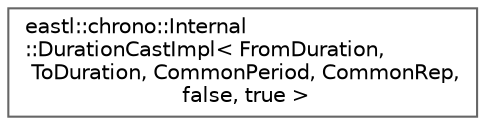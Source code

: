 digraph "类继承关系图"
{
 // LATEX_PDF_SIZE
  bgcolor="transparent";
  edge [fontname=Helvetica,fontsize=10,labelfontname=Helvetica,labelfontsize=10];
  node [fontname=Helvetica,fontsize=10,shape=box,height=0.2,width=0.4];
  rankdir="LR";
  Node0 [id="Node000000",label="eastl::chrono::Internal\l::DurationCastImpl\< FromDuration,\l ToDuration, CommonPeriod, CommonRep,\l false, true \>",height=0.2,width=0.4,color="grey40", fillcolor="white", style="filled",URL="$structeastl_1_1chrono_1_1_internal_1_1_duration_cast_impl_3_01_from_duration_00_01_to_duration_00aaee6ea9b70019af1db396eebc41c05.html",tooltip=" "];
}
